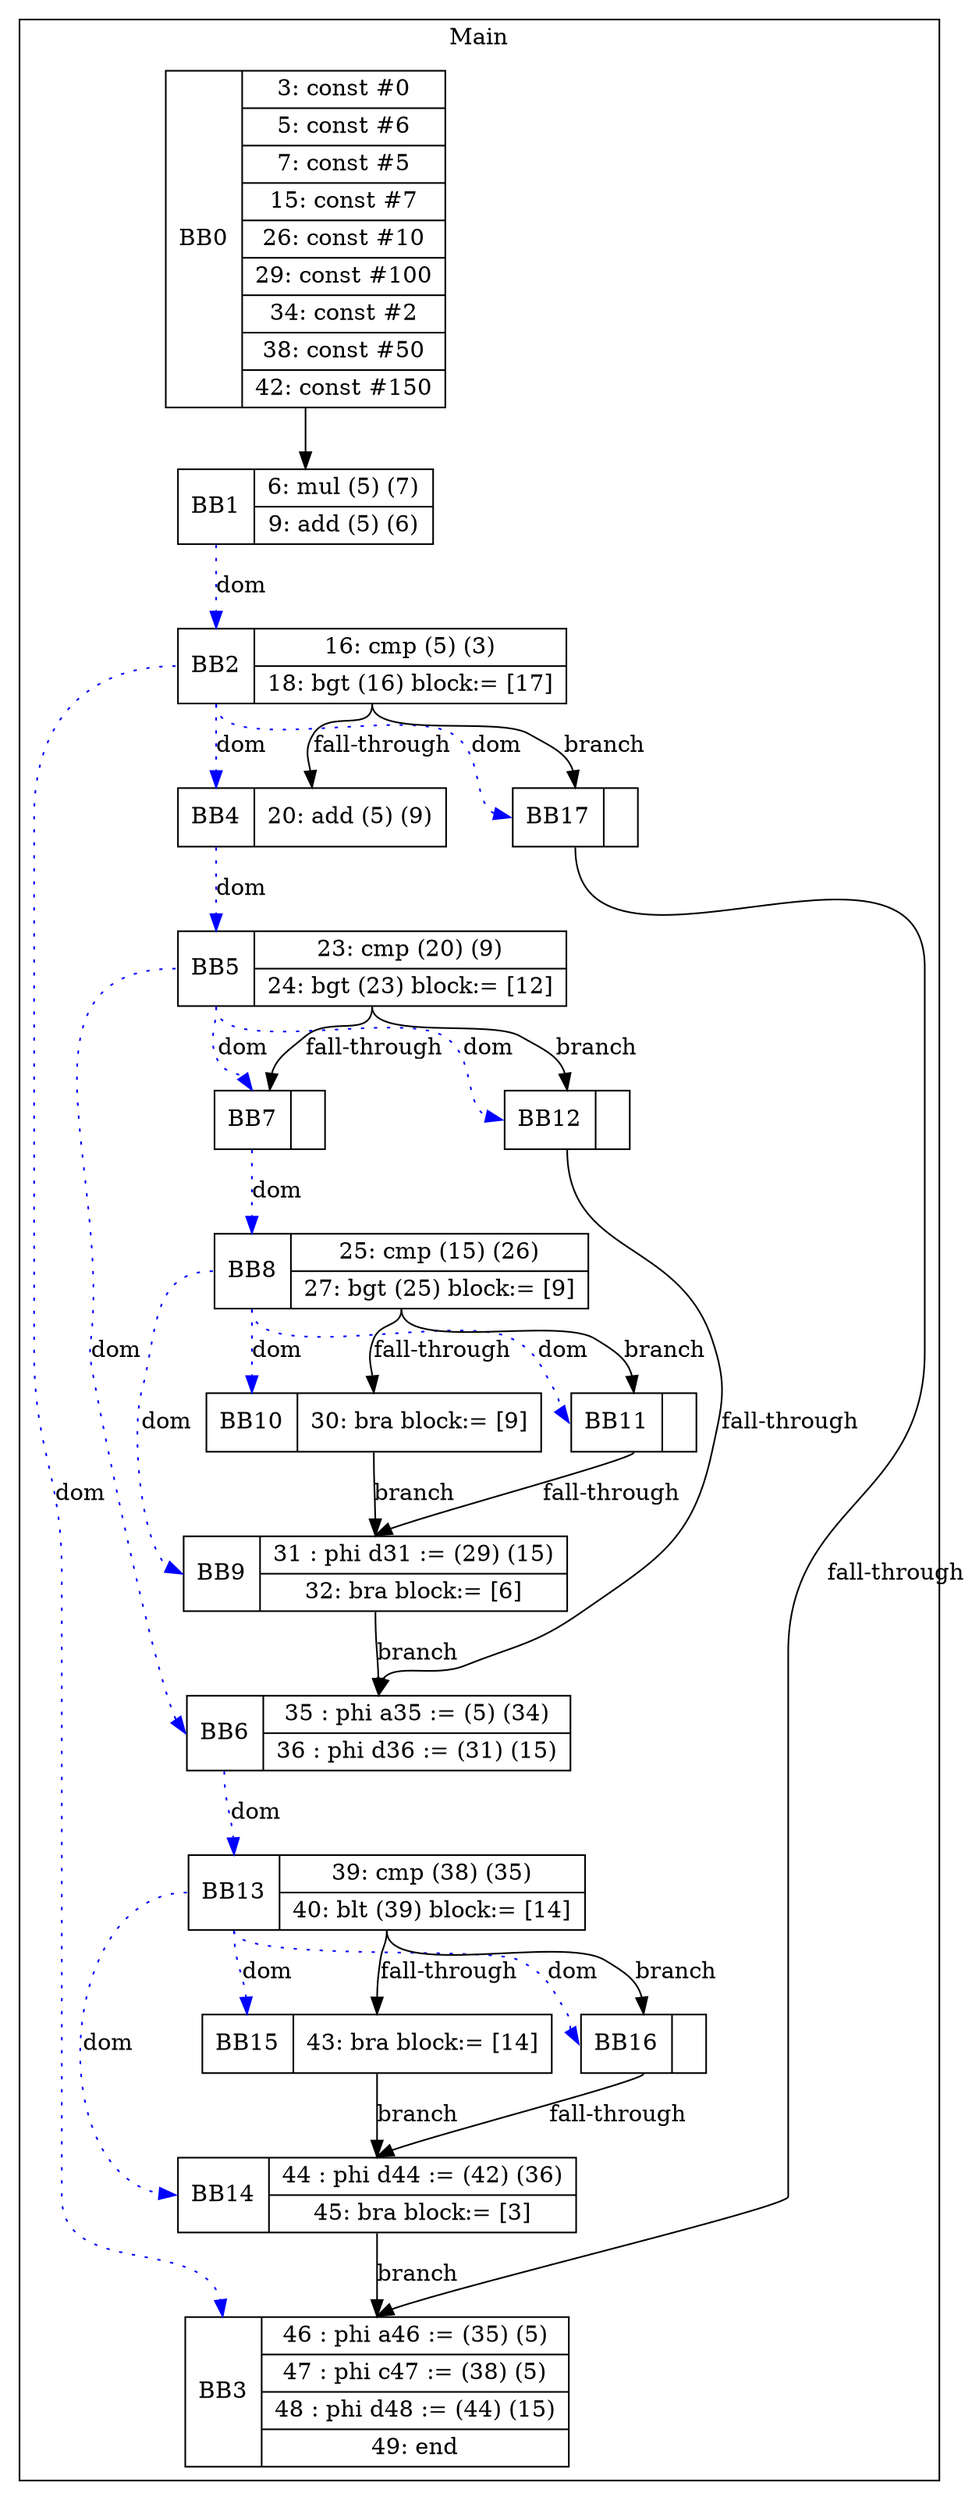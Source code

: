 digraph G {
node [shape=record];
subgraph cluster_main{
label = "Main";
BB0 [shape=record, label="<b>BB0|{3: const #0|5: const #6|7: const #5|15: const #7|26: const #10|29: const #100|34: const #2|38: const #50|42: const #150}"];
BB1 [shape=record, label="<b>BB1|{6: mul (5) (7)|9: add (5) (6)}"];
BB2 [shape=record, label="<b>BB2|{16: cmp (5) (3)|18: bgt (16) block:= [17]}"];
BB3 [shape=record, label="<b>BB3|{46 : phi a46 := (35) (5)|47 : phi c47 := (38) (5)|48 : phi d48 := (44) (15)|49: end}"];
BB4 [shape=record, label="<b>BB4|{20: add (5) (9)}"];
BB5 [shape=record, label="<b>BB5|{23: cmp (20) (9)|24: bgt (23) block:= [12]}"];
BB6 [shape=record, label="<b>BB6|{35 : phi a35 := (5) (34)|36 : phi d36 := (31) (15)}"];
BB7 [shape=record, label="<b>BB7|}"];
BB8 [shape=record, label="<b>BB8|{25: cmp (15) (26)|27: bgt (25) block:= [9]}"];
BB9 [shape=record, label="<b>BB9|{31 : phi d31 := (29) (15)|32: bra block:= [6]}"];
BB10 [shape=record, label="<b>BB10|{30: bra block:= [9]}"];
BB11 [shape=record, label="<b>BB11|}"];
BB12 [shape=record, label="<b>BB12|}"];
BB13 [shape=record, label="<b>BB13|{39: cmp (38) (35)|40: blt (39) block:= [14]}"];
BB14 [shape=record, label="<b>BB14|{44 : phi d44 := (42) (36)|45: bra block:= [3]}"];
BB15 [shape=record, label="<b>BB15|{43: bra block:= [14]}"];
BB16 [shape=record, label="<b>BB16|}"];
BB17 [shape=record, label="<b>BB17|}"];
}
BB0:s -> BB1:n ;
BB13:b -> BB14:b [color=blue, style=dotted, label="dom"];
BB2:b -> BB4:b [color=blue, style=dotted, label="dom"];
BB1:b -> BB2:b [color=blue, style=dotted, label="dom"];
BB2:b -> BB17:b [color=blue, style=dotted, label="dom"];
BB8:b -> BB10:b [color=blue, style=dotted, label="dom"];
BB13:b -> BB16:b [color=blue, style=dotted, label="dom"];
BB5:b -> BB7:b [color=blue, style=dotted, label="dom"];
BB2:b -> BB3:b [color=blue, style=dotted, label="dom"];
BB4:b -> BB5:b [color=blue, style=dotted, label="dom"];
BB8:b -> BB9:b [color=blue, style=dotted, label="dom"];
BB6:b -> BB13:b [color=blue, style=dotted, label="dom"];
BB5:b -> BB6:b [color=blue, style=dotted, label="dom"];
BB8:b -> BB11:b [color=blue, style=dotted, label="dom"];
BB13:b -> BB15:b [color=blue, style=dotted, label="dom"];
BB5:b -> BB12:b [color=blue, style=dotted, label="dom"];
BB7:b -> BB8:b [color=blue, style=dotted, label="dom"];
BB2:s -> BB17:n [label="branch"];
BB15:s -> BB14:n [label="branch"];
BB9:s -> BB6:n [label="branch"];
BB13:s -> BB16:n [label="branch"];
BB14:s -> BB3:n [label="branch"];
BB10:s -> BB9:n [label="branch"];
BB5:s -> BB12:n [label="branch"];
BB8:s -> BB11:n [label="branch"];
BB2:s -> BB4:n [label="fall-through"];
BB8:s -> BB10:n [label="fall-through"];
BB17:s -> BB3:n [label="fall-through"];
BB5:s -> BB7:n [label="fall-through"];
BB11:s -> BB9:n [label="fall-through"];
BB16:s -> BB14:n [label="fall-through"];
BB12:s -> BB6:n [label="fall-through"];
BB13:s -> BB15:n [label="fall-through"];
}
